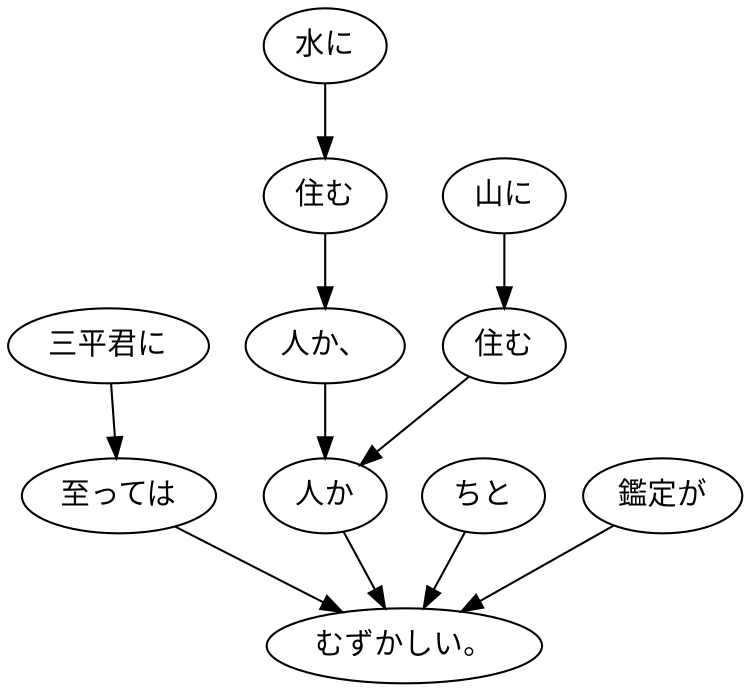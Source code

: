 digraph graph9101 {
	node0 [label="三平君に"];
	node1 [label="至っては"];
	node2 [label="水に"];
	node3 [label="住む"];
	node4 [label="人か、"];
	node5 [label="山に"];
	node6 [label="住む"];
	node7 [label="人か"];
	node8 [label="ちと"];
	node9 [label="鑑定が"];
	node10 [label="むずかしい。"];
	node0 -> node1;
	node1 -> node10;
	node2 -> node3;
	node3 -> node4;
	node4 -> node7;
	node5 -> node6;
	node6 -> node7;
	node7 -> node10;
	node8 -> node10;
	node9 -> node10;
}
